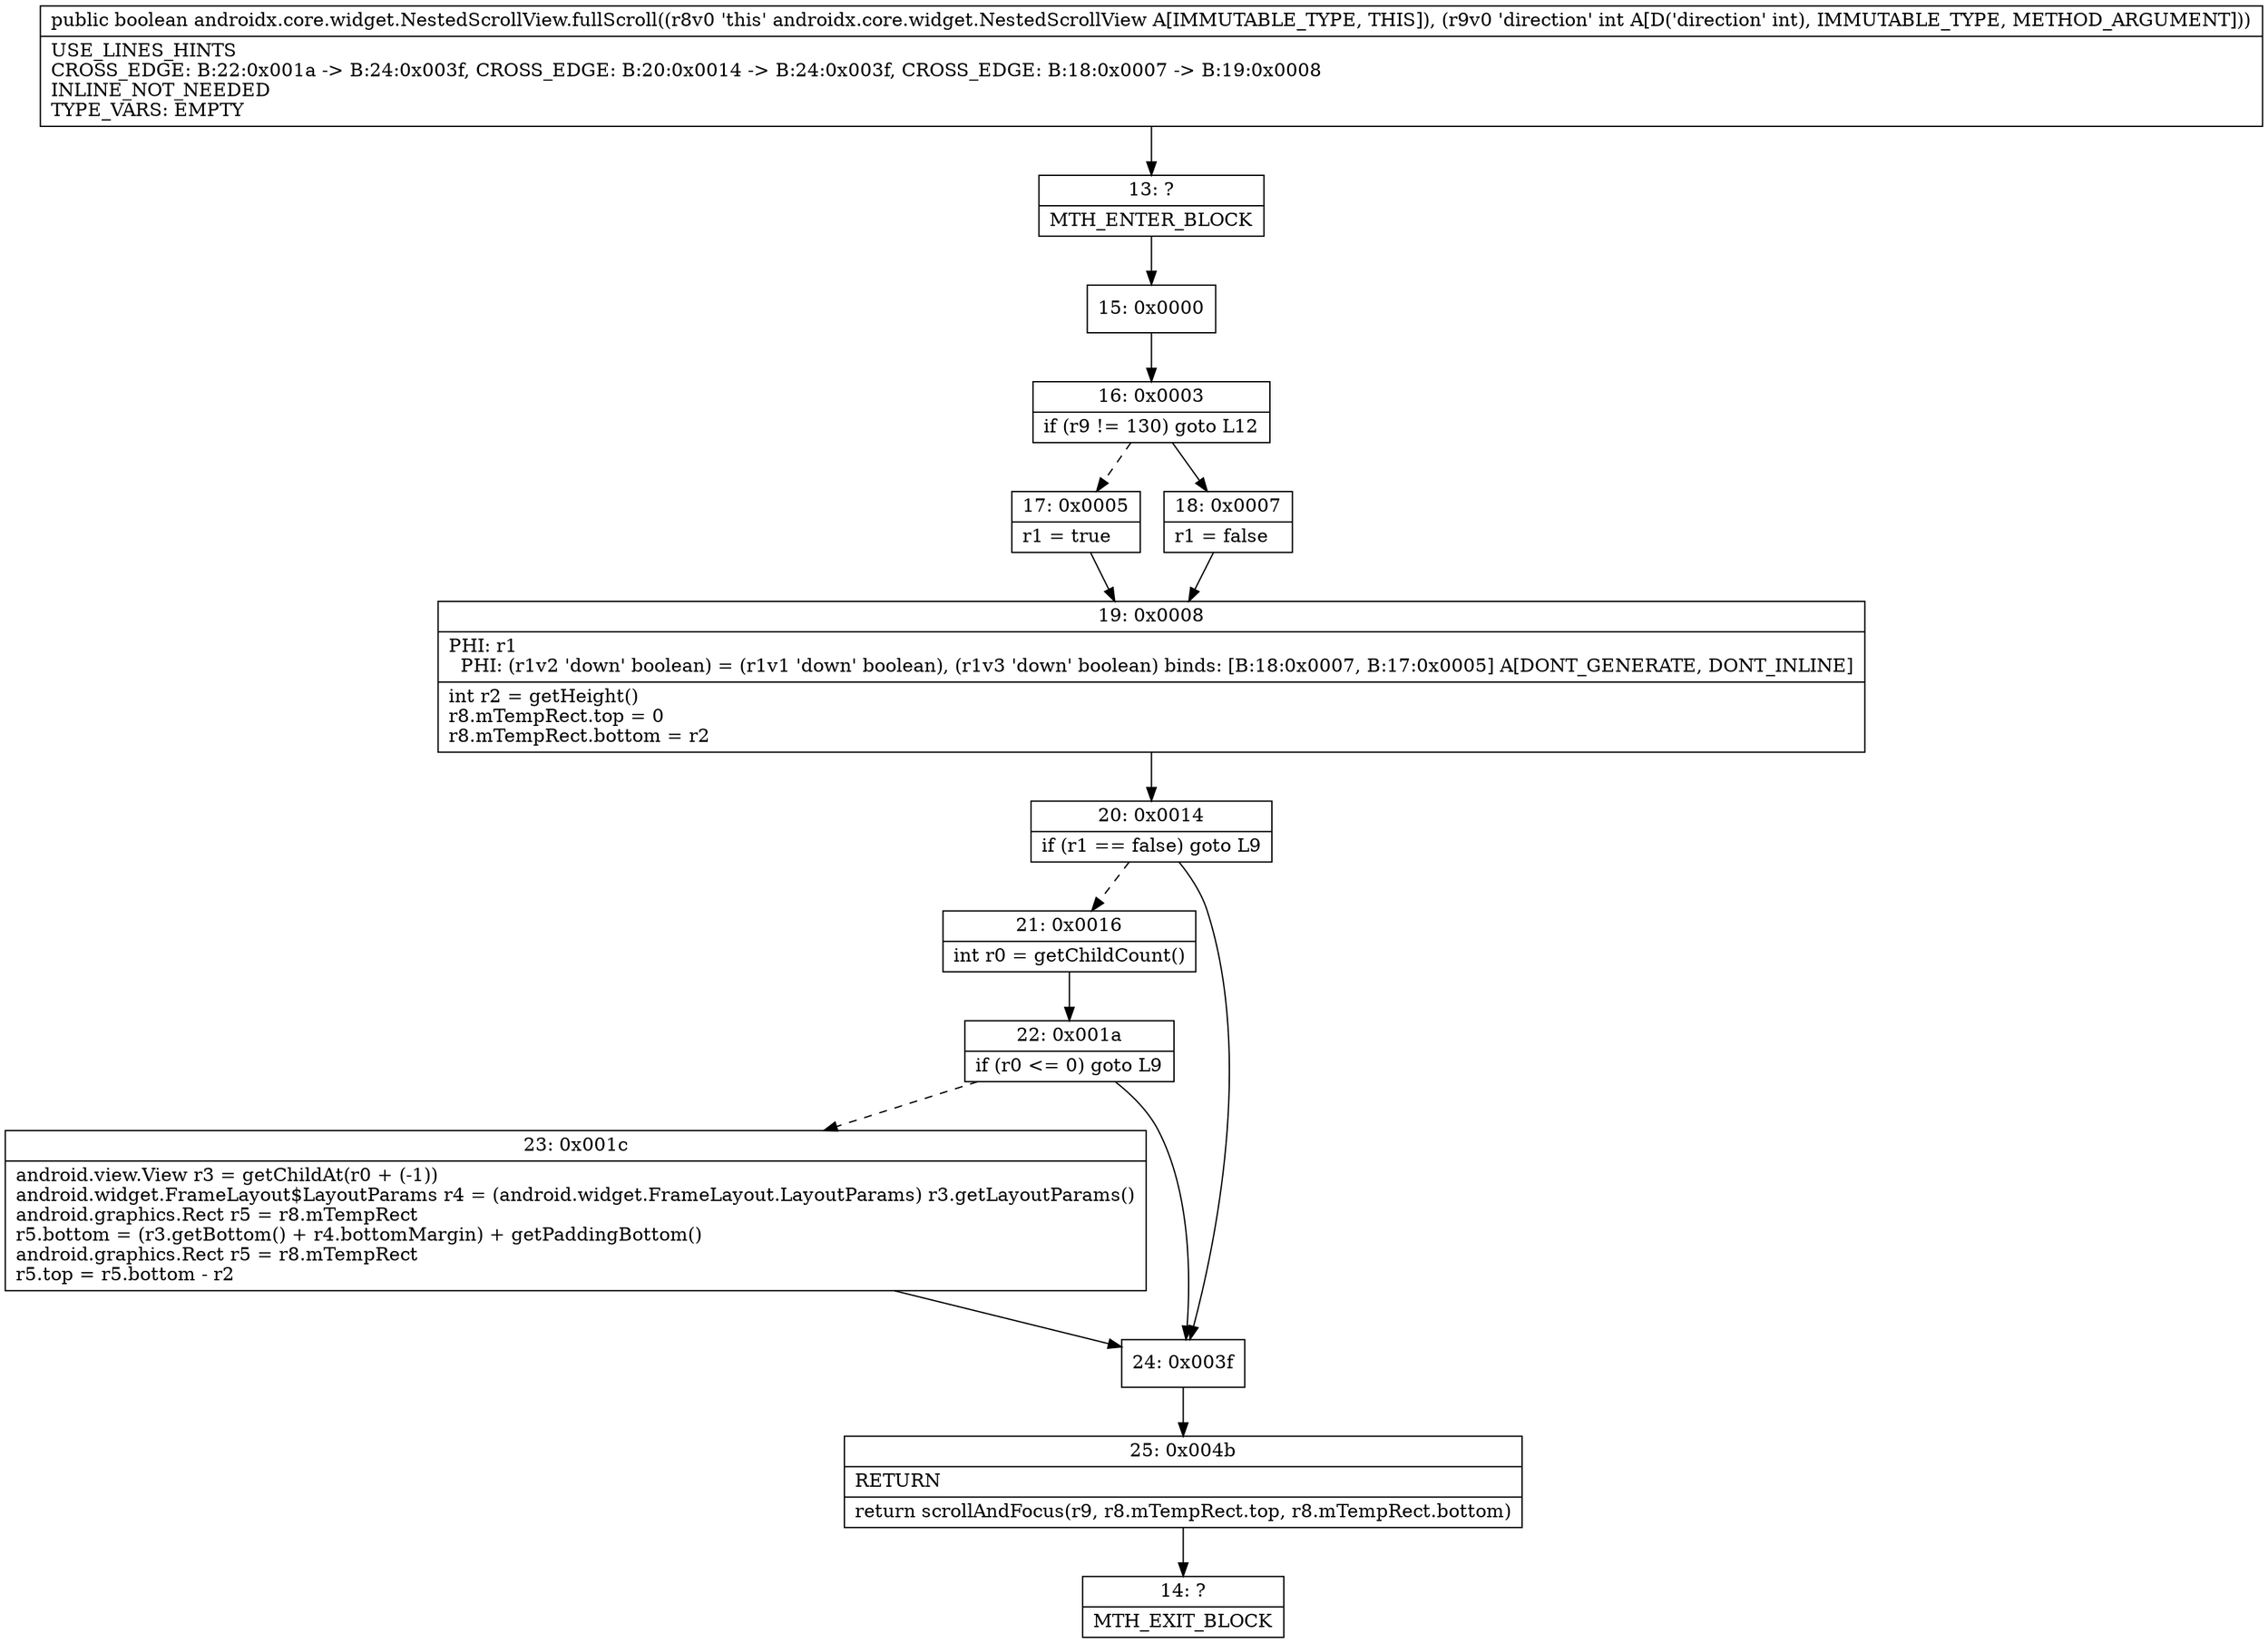 digraph "CFG forandroidx.core.widget.NestedScrollView.fullScroll(I)Z" {
Node_13 [shape=record,label="{13\:\ ?|MTH_ENTER_BLOCK\l}"];
Node_15 [shape=record,label="{15\:\ 0x0000}"];
Node_16 [shape=record,label="{16\:\ 0x0003|if (r9 != 130) goto L12\l}"];
Node_17 [shape=record,label="{17\:\ 0x0005|r1 = true\l}"];
Node_19 [shape=record,label="{19\:\ 0x0008|PHI: r1 \l  PHI: (r1v2 'down' boolean) = (r1v1 'down' boolean), (r1v3 'down' boolean) binds: [B:18:0x0007, B:17:0x0005] A[DONT_GENERATE, DONT_INLINE]\l|int r2 = getHeight()\lr8.mTempRect.top = 0\lr8.mTempRect.bottom = r2\l}"];
Node_20 [shape=record,label="{20\:\ 0x0014|if (r1 == false) goto L9\l}"];
Node_21 [shape=record,label="{21\:\ 0x0016|int r0 = getChildCount()\l}"];
Node_22 [shape=record,label="{22\:\ 0x001a|if (r0 \<= 0) goto L9\l}"];
Node_23 [shape=record,label="{23\:\ 0x001c|android.view.View r3 = getChildAt(r0 + (\-1))\landroid.widget.FrameLayout$LayoutParams r4 = (android.widget.FrameLayout.LayoutParams) r3.getLayoutParams()\landroid.graphics.Rect r5 = r8.mTempRect\lr5.bottom = (r3.getBottom() + r4.bottomMargin) + getPaddingBottom()\landroid.graphics.Rect r5 = r8.mTempRect\lr5.top = r5.bottom \- r2\l}"];
Node_24 [shape=record,label="{24\:\ 0x003f}"];
Node_25 [shape=record,label="{25\:\ 0x004b|RETURN\l|return scrollAndFocus(r9, r8.mTempRect.top, r8.mTempRect.bottom)\l}"];
Node_14 [shape=record,label="{14\:\ ?|MTH_EXIT_BLOCK\l}"];
Node_18 [shape=record,label="{18\:\ 0x0007|r1 = false\l}"];
MethodNode[shape=record,label="{public boolean androidx.core.widget.NestedScrollView.fullScroll((r8v0 'this' androidx.core.widget.NestedScrollView A[IMMUTABLE_TYPE, THIS]), (r9v0 'direction' int A[D('direction' int), IMMUTABLE_TYPE, METHOD_ARGUMENT]))  | USE_LINES_HINTS\lCROSS_EDGE: B:22:0x001a \-\> B:24:0x003f, CROSS_EDGE: B:20:0x0014 \-\> B:24:0x003f, CROSS_EDGE: B:18:0x0007 \-\> B:19:0x0008\lINLINE_NOT_NEEDED\lTYPE_VARS: EMPTY\l}"];
MethodNode -> Node_13;Node_13 -> Node_15;
Node_15 -> Node_16;
Node_16 -> Node_17[style=dashed];
Node_16 -> Node_18;
Node_17 -> Node_19;
Node_19 -> Node_20;
Node_20 -> Node_21[style=dashed];
Node_20 -> Node_24;
Node_21 -> Node_22;
Node_22 -> Node_23[style=dashed];
Node_22 -> Node_24;
Node_23 -> Node_24;
Node_24 -> Node_25;
Node_25 -> Node_14;
Node_18 -> Node_19;
}

